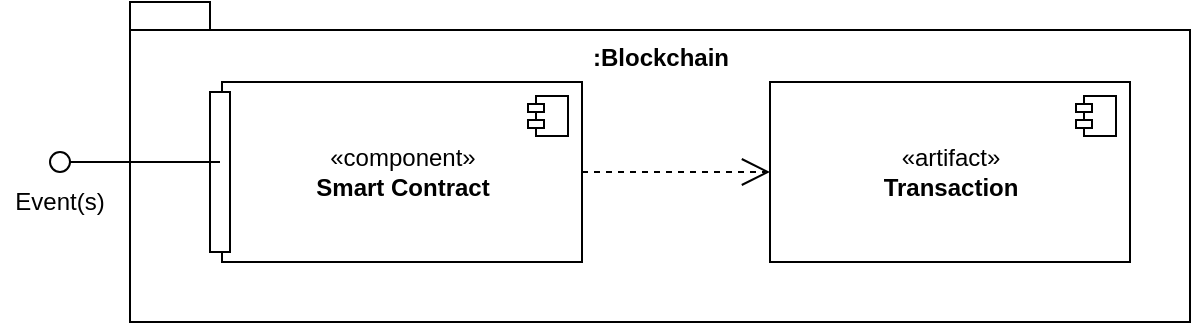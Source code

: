 <mxfile version="16.6.6" type="github"><diagram id="UsTvpg3e6FbUqP7p5ZXo" name="Page-1"><mxGraphModel dx="1242" dy="744" grid="1" gridSize="10" guides="1" tooltips="1" connect="1" arrows="1" fold="1" page="1" pageScale="1" pageWidth="827" pageHeight="1169" math="0" shadow="0"><root><mxCell id="0"/><mxCell id="1" parent="0"/><mxCell id="-j9n58VjwK8G-rcopjcv-5" value="&lt;div&gt;:Blockchain&lt;/div&gt;&lt;div&gt;&lt;br&gt;&lt;/div&gt;&lt;div&gt;&lt;br&gt;&lt;/div&gt;&lt;div&gt;&lt;br&gt;&lt;/div&gt;&lt;div&gt;&lt;br&gt;&lt;/div&gt;&lt;div&gt;&lt;br&gt;&lt;/div&gt;&lt;div&gt;&lt;br&gt;&lt;/div&gt;&lt;div&gt;&lt;br&gt;&lt;/div&gt;&lt;div&gt;&lt;br&gt;&lt;/div&gt;" style="shape=folder;fontStyle=1;spacingTop=10;tabWidth=40;tabHeight=14;tabPosition=left;html=1;" parent="1" vertex="1"><mxGeometry x="190" y="300" width="530" height="160" as="geometry"/></mxCell><mxCell id="-j9n58VjwK8G-rcopjcv-2" value="&lt;div&gt;«component»&lt;b&gt;&lt;br&gt;&lt;/b&gt;&lt;/div&gt;&lt;div&gt;&lt;b&gt;Smart Contract&lt;/b&gt;&lt;/div&gt;" style="html=1;dropTarget=0;" parent="1" vertex="1"><mxGeometry x="236" y="340" width="180" height="90" as="geometry"/></mxCell><mxCell id="-j9n58VjwK8G-rcopjcv-3" value="" style="shape=module;jettyWidth=8;jettyHeight=4;" parent="-j9n58VjwK8G-rcopjcv-2" vertex="1"><mxGeometry x="1" width="20" height="20" relative="1" as="geometry"><mxPoint x="-27" y="7" as="offset"/></mxGeometry></mxCell><mxCell id="-j9n58VjwK8G-rcopjcv-4" value="" style="html=1;points=[];perimeter=orthogonalPerimeter;" parent="1" vertex="1"><mxGeometry x="230" y="345" width="10" height="80" as="geometry"/></mxCell><mxCell id="-j9n58VjwK8G-rcopjcv-6" value="&lt;div&gt;«artifact»&lt;b&gt;&lt;br&gt;&lt;/b&gt;&lt;/div&gt;&lt;div&gt;&lt;b&gt;Transaction&lt;/b&gt;&lt;/div&gt;" style="html=1;dropTarget=0;" parent="1" vertex="1"><mxGeometry x="510" y="340" width="180" height="90" as="geometry"/></mxCell><mxCell id="-j9n58VjwK8G-rcopjcv-7" value="" style="shape=module;jettyWidth=8;jettyHeight=4;" parent="-j9n58VjwK8G-rcopjcv-6" vertex="1"><mxGeometry x="1" width="20" height="20" relative="1" as="geometry"><mxPoint x="-27" y="7" as="offset"/></mxGeometry></mxCell><mxCell id="-j9n58VjwK8G-rcopjcv-8" value="" style="rounded=0;orthogonalLoop=1;jettySize=auto;html=1;endArrow=none;endFill=0;sketch=0;sourcePerimeterSpacing=0;targetPerimeterSpacing=0;exitX=0.5;exitY=0.438;exitDx=0;exitDy=0;exitPerimeter=0;" parent="1" source="-j9n58VjwK8G-rcopjcv-4" edge="1"><mxGeometry relative="1" as="geometry"><mxPoint x="70" y="445" as="sourcePoint"/><mxPoint x="160" y="380" as="targetPoint"/></mxGeometry></mxCell><mxCell id="-j9n58VjwK8G-rcopjcv-10" value="" style="ellipse;whiteSpace=wrap;html=1;align=center;aspect=fixed;resizable=0;points=[];outlineConnect=0;sketch=0;" parent="1" vertex="1"><mxGeometry x="150" y="375" width="10" height="10" as="geometry"/></mxCell><mxCell id="-j9n58VjwK8G-rcopjcv-11" value="Event(s)" style="text;html=1;strokeColor=none;fillColor=none;align=center;verticalAlign=middle;whiteSpace=wrap;rounded=0;" parent="1" vertex="1"><mxGeometry x="125" y="385" width="60" height="30" as="geometry"/></mxCell><mxCell id="-j9n58VjwK8G-rcopjcv-12" value="" style="endArrow=open;endSize=12;dashed=1;html=1;rounded=0;exitX=1;exitY=0.5;exitDx=0;exitDy=0;" parent="1" source="-j9n58VjwK8G-rcopjcv-2" target="-j9n58VjwK8G-rcopjcv-6" edge="1"><mxGeometry width="160" relative="1" as="geometry"><mxPoint x="440" y="680" as="sourcePoint"/><mxPoint x="600" y="680" as="targetPoint"/></mxGeometry></mxCell></root></mxGraphModel></diagram></mxfile>